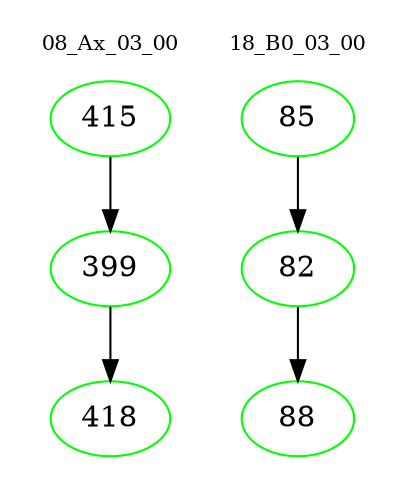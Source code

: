 digraph{
subgraph cluster_0 {
color = white
label = "08_Ax_03_00";
fontsize=10;
T0_415 [label="415", color="green"]
T0_415 -> T0_399 [color="black"]
T0_399 [label="399", color="green"]
T0_399 -> T0_418 [color="black"]
T0_418 [label="418", color="green"]
}
subgraph cluster_1 {
color = white
label = "18_B0_03_00";
fontsize=10;
T1_85 [label="85", color="green"]
T1_85 -> T1_82 [color="black"]
T1_82 [label="82", color="green"]
T1_82 -> T1_88 [color="black"]
T1_88 [label="88", color="green"]
}
}
